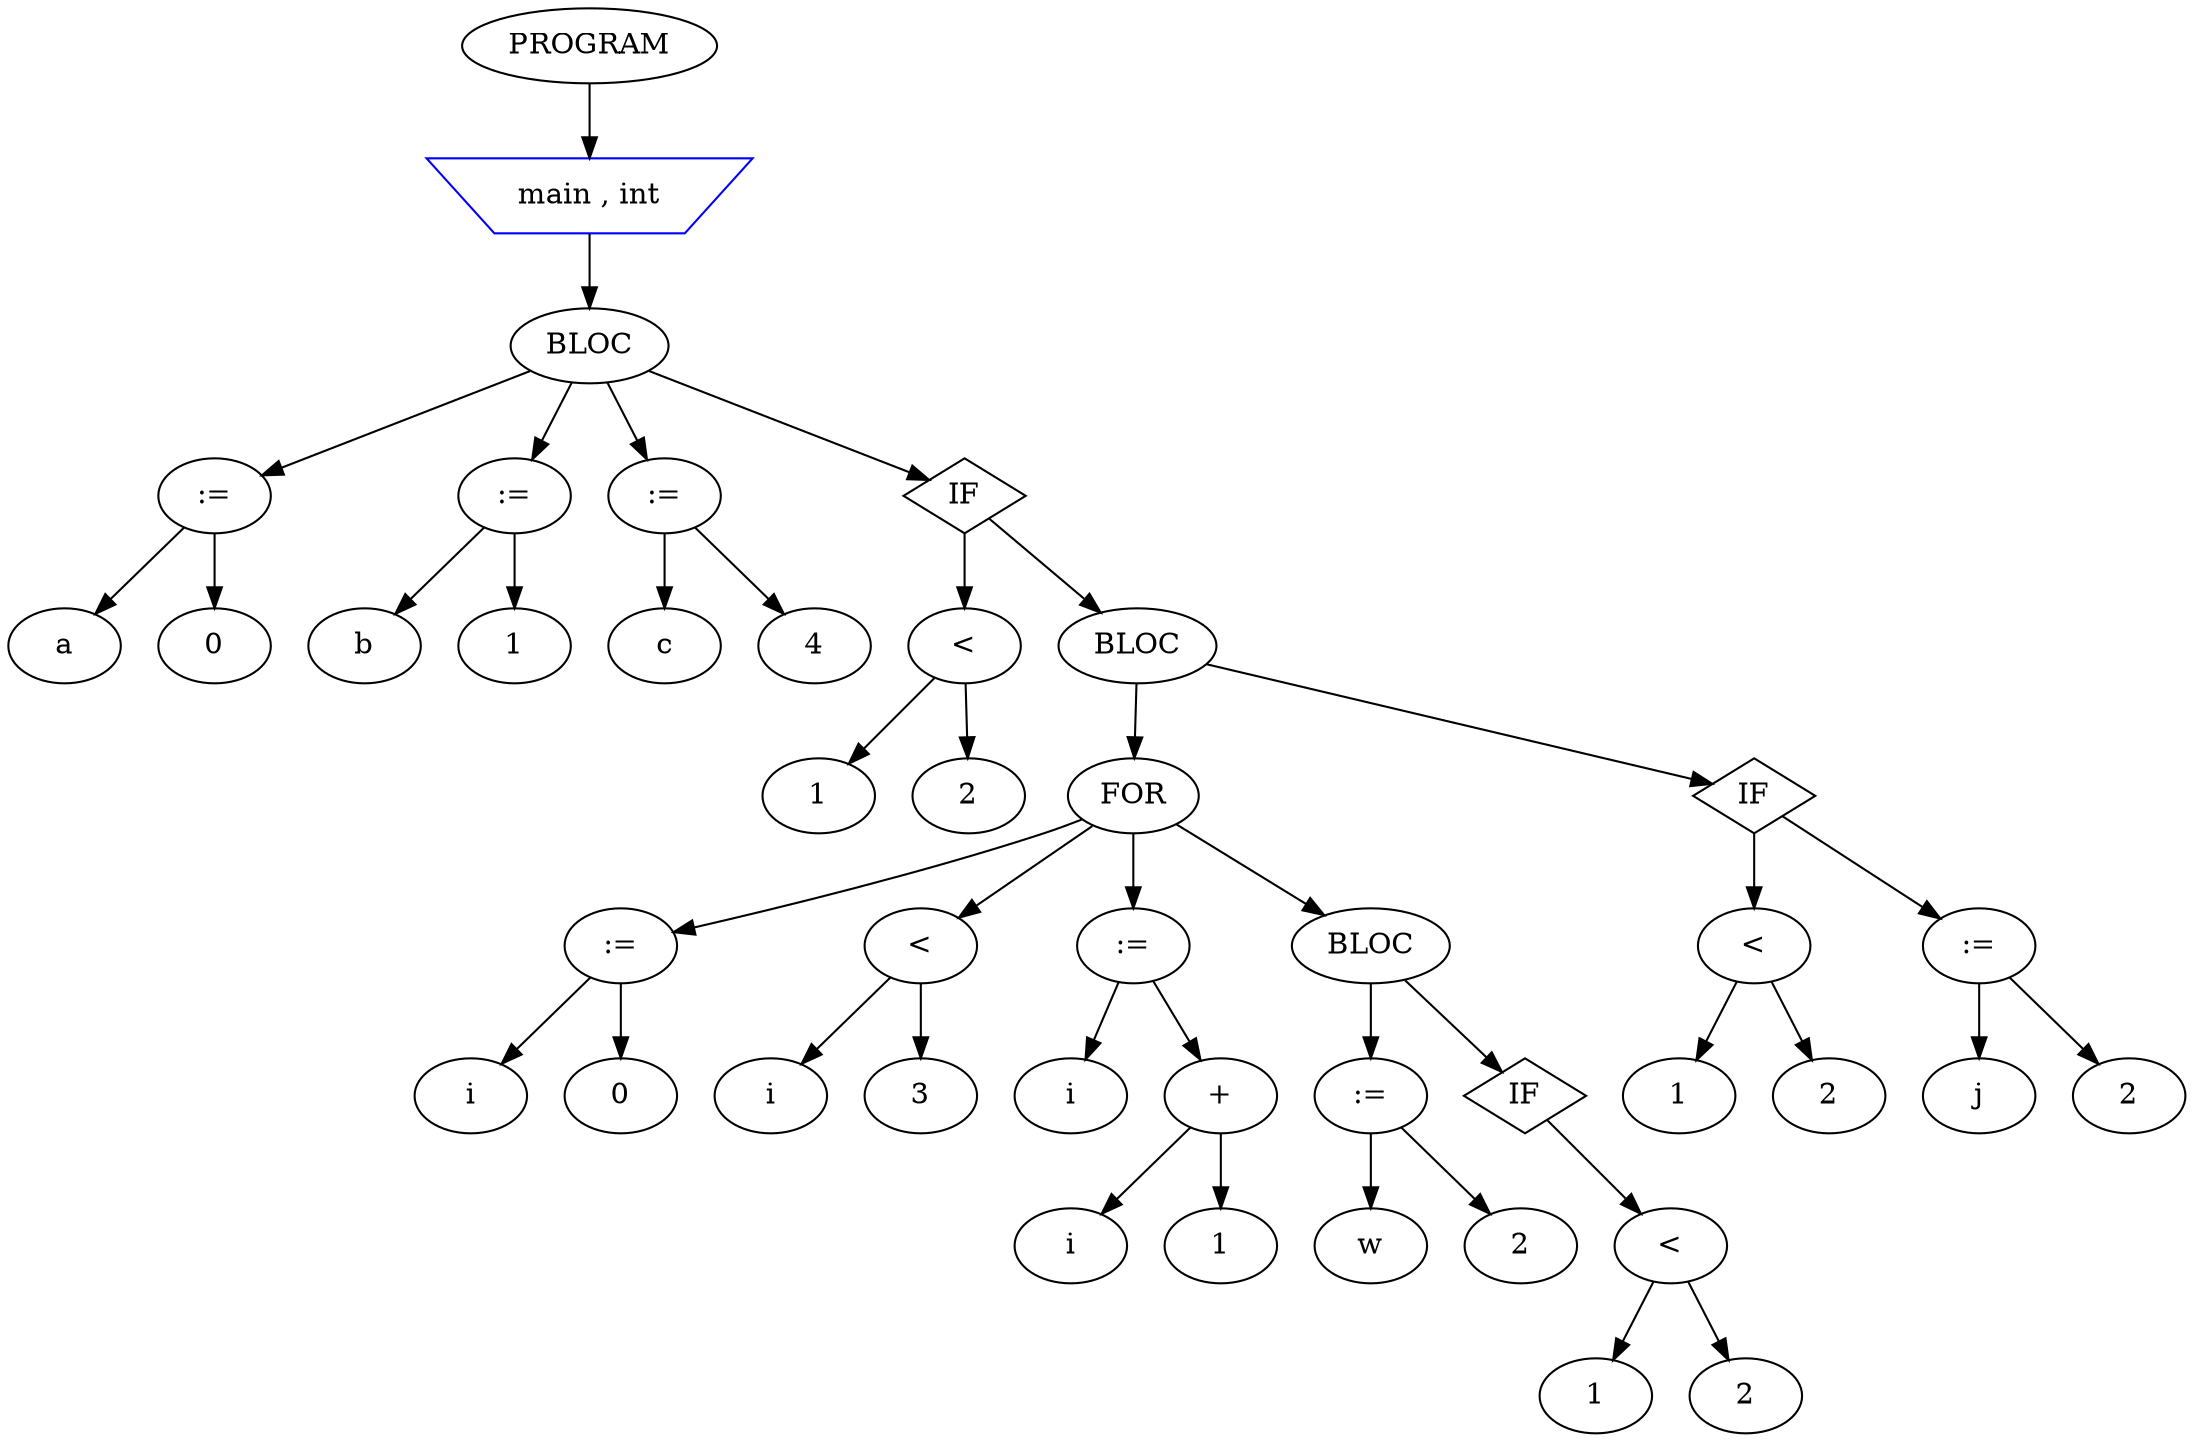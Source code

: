 //fichier DOT représentant le graph du fichier c analysé
digraph test {

node_0 [label="PROGRAM"];
node_1 [label="main , int"shape=invtrapezium color=blue];
node_3 [label="BLOC"];
node_5 [label=":="];
node_6 [label="a"];
node_7 [label="0"];
node_9 [label=":="];
node_10 [label="b"];
node_11 [label="1"];
node_13 [label=":="];
node_14 [label="c"];
node_15 [label="4"];
node_17 [label="IF"shape=diamond];
node_18 [label="<"];
node_19 [label="1"];
node_20 [label="2"];
node_22 [label="BLOC"];
node_24 [label="FOR"];
node_25 [label=":="];
node_26 [label="i"];
node_27 [label="0"];
node_29 [label="<"];
node_30 [label="i"];
node_31 [label="3"];
node_33 [label=":="];
node_34 [label="i"];
node_35 [label="+"];
node_36 [label="i"];
node_37 [label="1"];
node_40 [label="BLOC"];
node_42 [label=":="];
node_43 [label="w"];
node_44 [label="2"];
node_46 [label="IF"shape=diamond];
node_47 [label="<"];
node_48 [label="1"];
node_49 [label="2"];
node_55 [label="IF"shape=diamond];
node_56 [label="<"];
node_57 [label="1"];
node_58 [label="2"];
node_61 [label=":="];
node_62 [label="j"];
node_63 [label="2"];
node_0 -> node_1;
node_1 -> node_3;
node_3 -> node_5;
node_3 -> node_9;
node_3 -> node_13;
node_3 -> node_17;
node_5 -> node_6;
node_5 -> node_7;
node_9 -> node_10;
node_9 -> node_11;
node_13 -> node_14;
node_13 -> node_15;
node_17 -> node_18;
node_17 -> node_22;
node_18 -> node_19;
node_18 -> node_20;
node_22 -> node_24;
node_22 -> node_55;
node_24 -> node_25;
node_24 -> node_29;
node_24 -> node_33;
node_24 -> node_40;
node_25 -> node_26;
node_25 -> node_27;
node_29 -> node_30;
node_29 -> node_31;
node_33 -> node_34;
node_33 -> node_35;
node_35 -> node_36;
node_35 -> node_37;
node_40 -> node_42;
node_40 -> node_46;
node_42 -> node_43;
node_42 -> node_44;
node_46 -> node_47;
node_47 -> node_48;
node_47 -> node_49;
node_55 -> node_56;
node_55 -> node_61;
node_56 -> node_57;
node_56 -> node_58;
node_61 -> node_62;
node_61 -> node_63;
}